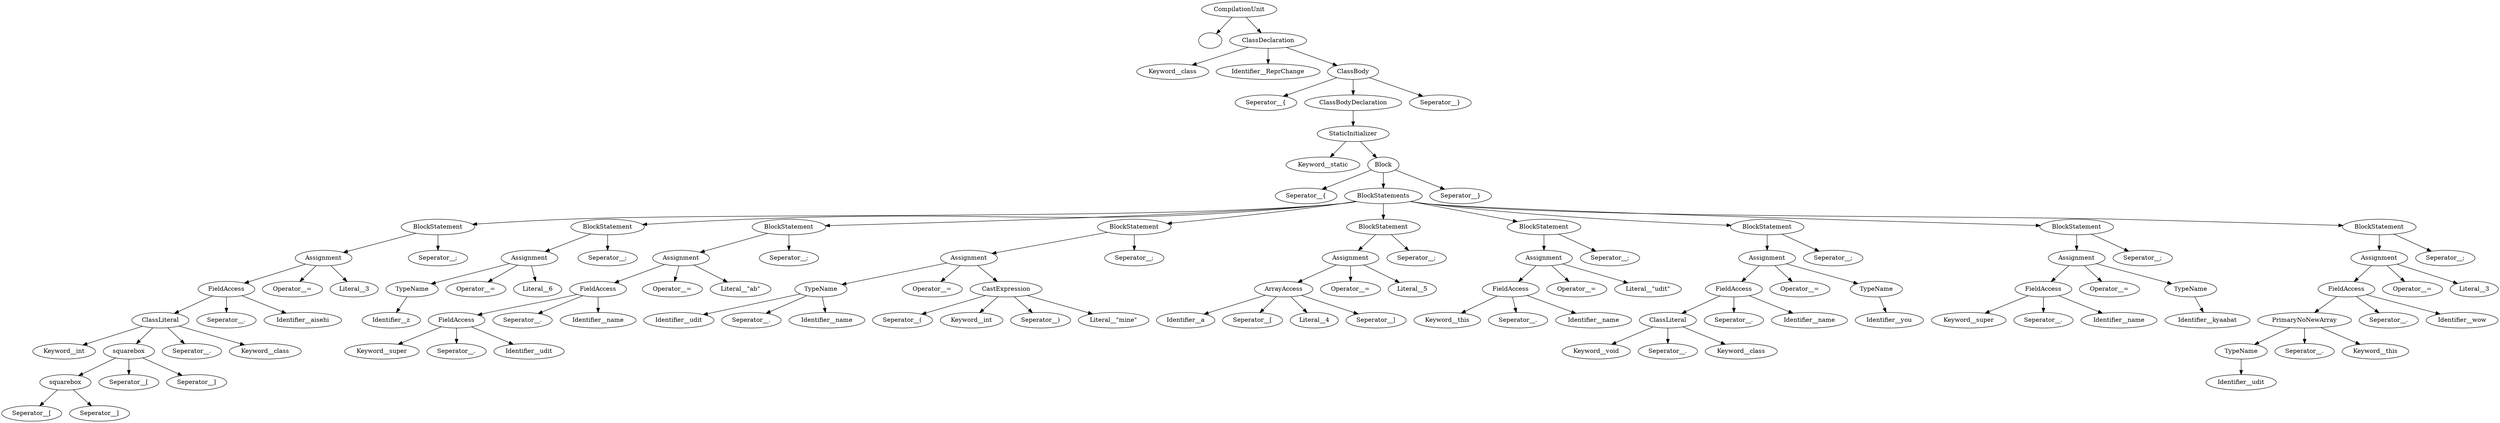 digraph G {
CompilationUnit10->11;
11[label=""];
CompilationUnit10->ClassDeclaration12->Keyword13;
Keyword13[label="Keyword__class"];
ClassDeclaration12->Identifier14;
Identifier14[label="Identifier__ReprChange"];
ClassDeclaration12->ClassBody15->Seperator16;
Seperator16[label="Seperator__{"];
ClassBody15->ClassBodyDeclaration17->StaticInitializer18->Keyword19;
Keyword19[label="Keyword__static"];
StaticInitializer18->Block20->Seperator21;
Seperator21[label="Seperator__{"];
Block20->BlockStatements22->BlockStatement23->Assignment24->FieldAccess25->ClassLiteral26->Keyword27;
Keyword27[label="Keyword__int"];
ClassLiteral26->squarebox28->squarebox29->Seperator30;
Seperator30[label="Seperator__["];
squarebox29->Seperator31;
Seperator31[label="Seperator__]"];
squarebox29[label="squarebox"];
squarebox28->Seperator32;
Seperator32[label="Seperator__["];
squarebox28->Seperator33;
Seperator33[label="Seperator__]"];
squarebox28[label="squarebox"];
ClassLiteral26->Seperator34;
Seperator34[label="Seperator__."];
ClassLiteral26->Keyword35;
Keyword35[label="Keyword__class"];
ClassLiteral26[label="ClassLiteral"];
FieldAccess25->Seperator36;
Seperator36[label="Seperator__."];
FieldAccess25->Identifier37;
Identifier37[label="Identifier__aisehi"];
FieldAccess25[label="FieldAccess"];
Assignment24->Operator38;
Operator38[label="Operator__="];
Assignment24->Literal39;
Literal39[label="Literal__3"];
Assignment24[label="Assignment"];
BlockStatement23->Seperator40;
Seperator40[label="Seperator__;"];
BlockStatement23[label="BlockStatement"];
BlockStatements22->BlockStatement41->Assignment42->TypeName43->Identifier44;
Identifier44[label="Identifier__z"];
TypeName43[label="TypeName"];
Assignment42->Operator45;
Operator45[label="Operator__="];
Assignment42->Literal46;
Literal46[label="Literal__6"];
Assignment42[label="Assignment"];
BlockStatement41->Seperator47;
Seperator47[label="Seperator__;"];
BlockStatement41[label="BlockStatement"];
BlockStatements22->BlockStatement48->Assignment49->FieldAccess50->FieldAccess51->Keyword52;
Keyword52[label="Keyword__super"];
FieldAccess51->Seperator53;
Seperator53[label="Seperator__."];
FieldAccess51->Identifier54;
Identifier54[label="Identifier__udit"];
FieldAccess51[label="FieldAccess"];
FieldAccess50->Seperator55;
Seperator55[label="Seperator__."];
FieldAccess50->Identifier56;
Identifier56[label="Identifier__name"];
FieldAccess50[label="FieldAccess"];
Assignment49->Operator57;
Operator57[label="Operator__="];
Assignment49->Literal58;
Literal58[label="Literal__\"ab\""];
Assignment49[label="Assignment"];
BlockStatement48->Seperator59;
Seperator59[label="Seperator__;"];
BlockStatement48[label="BlockStatement"];
BlockStatements22->BlockStatement60->Assignment61->TypeName62->Identifier63;
Identifier63[label="Identifier__udit"];
TypeName62->Seperator64;
Seperator64[label="Seperator__."];
TypeName62->Identifier65;
Identifier65[label="Identifier__name"];
TypeName62[label="TypeName"];
Assignment61->Operator66;
Operator66[label="Operator__="];
Assignment61->CastExpression67->Seperator68;
Seperator68[label="Seperator__("];
CastExpression67->Keyword69;
Keyword69[label="Keyword__int"];
CastExpression67->Seperator70;
Seperator70[label="Seperator__)"];
CastExpression67->Literal71;
Literal71[label="Literal__\"mine\""];
CastExpression67[label="CastExpression"];
Assignment61[label="Assignment"];
BlockStatement60->Seperator72;
Seperator72[label="Seperator__;"];
BlockStatement60[label="BlockStatement"];
BlockStatements22->BlockStatement73->Assignment74->ArrayAccess75->Identifier76;
Identifier76[label="Identifier__a"];
ArrayAccess75->Seperator77;
Seperator77[label="Seperator__["];
ArrayAccess75->Literal78;
Literal78[label="Literal__4"];
ArrayAccess75->Seperator79;
Seperator79[label="Seperator__]"];
ArrayAccess75[label="ArrayAccess"];
Assignment74->Operator80;
Operator80[label="Operator__="];
Assignment74->Literal81;
Literal81[label="Literal__5"];
Assignment74[label="Assignment"];
BlockStatement73->Seperator82;
Seperator82[label="Seperator__;"];
BlockStatement73[label="BlockStatement"];
BlockStatements22->BlockStatement83->Assignment84->FieldAccess85->Keyword86;
Keyword86[label="Keyword__this"];
FieldAccess85->Seperator87;
Seperator87[label="Seperator__."];
FieldAccess85->Identifier88;
Identifier88[label="Identifier__name"];
FieldAccess85[label="FieldAccess"];
Assignment84->Operator89;
Operator89[label="Operator__="];
Assignment84->Literal90;
Literal90[label="Literal__\"udit\""];
Assignment84[label="Assignment"];
BlockStatement83->Seperator91;
Seperator91[label="Seperator__;"];
BlockStatement83[label="BlockStatement"];
BlockStatements22->BlockStatement92->Assignment93->FieldAccess94->ClassLiteral95->Keyword96;
Keyword96[label="Keyword__void"];
ClassLiteral95->Seperator97;
Seperator97[label="Seperator__."];
ClassLiteral95->Keyword98;
Keyword98[label="Keyword__class"];
ClassLiteral95[label="ClassLiteral"];
FieldAccess94->Seperator99;
Seperator99[label="Seperator__."];
FieldAccess94->Identifier100;
Identifier100[label="Identifier__name"];
FieldAccess94[label="FieldAccess"];
Assignment93->Operator101;
Operator101[label="Operator__="];
Assignment93->TypeName102->Identifier103;
Identifier103[label="Identifier__you"];
TypeName102[label="TypeName"];
Assignment93[label="Assignment"];
BlockStatement92->Seperator104;
Seperator104[label="Seperator__;"];
BlockStatement92[label="BlockStatement"];
BlockStatements22->BlockStatement105->Assignment106->FieldAccess107->Keyword108;
Keyword108[label="Keyword__super"];
FieldAccess107->Seperator109;
Seperator109[label="Seperator__."];
FieldAccess107->Identifier110;
Identifier110[label="Identifier__name"];
FieldAccess107[label="FieldAccess"];
Assignment106->Operator111;
Operator111[label="Operator__="];
Assignment106->TypeName112->Identifier113;
Identifier113[label="Identifier__kyaabat"];
TypeName112[label="TypeName"];
Assignment106[label="Assignment"];
BlockStatement105->Seperator114;
Seperator114[label="Seperator__;"];
BlockStatement105[label="BlockStatement"];
BlockStatements22->BlockStatement115->Assignment116->FieldAccess117->PrimaryNoNewArray118->TypeName119->Identifier120;
Identifier120[label="Identifier__udit"];
TypeName119[label="TypeName"];
PrimaryNoNewArray118->Seperator121;
Seperator121[label="Seperator__."];
PrimaryNoNewArray118->Keyword122;
Keyword122[label="Keyword__this"];
PrimaryNoNewArray118[label="PrimaryNoNewArray"];
FieldAccess117->Seperator123;
Seperator123[label="Seperator__."];
FieldAccess117->Identifier124;
Identifier124[label="Identifier__wow"];
FieldAccess117[label="FieldAccess"];
Assignment116->Operator125;
Operator125[label="Operator__="];
Assignment116->Literal126;
Literal126[label="Literal__3"];
Assignment116[label="Assignment"];
BlockStatement115->Seperator127;
Seperator127[label="Seperator__;"];
BlockStatement115[label="BlockStatement"];
BlockStatements22[label="BlockStatements"];
Block20->Seperator128;
Seperator128[label="Seperator__}"];
Block20[label="Block"];
StaticInitializer18[label="StaticInitializer"];
ClassBodyDeclaration17[label="ClassBodyDeclaration"];
ClassBody15->Seperator129;
Seperator129[label="Seperator__}"];
ClassBody15[label="ClassBody"];
ClassDeclaration12[label="ClassDeclaration"];
CompilationUnit10[label="CompilationUnit"];

}